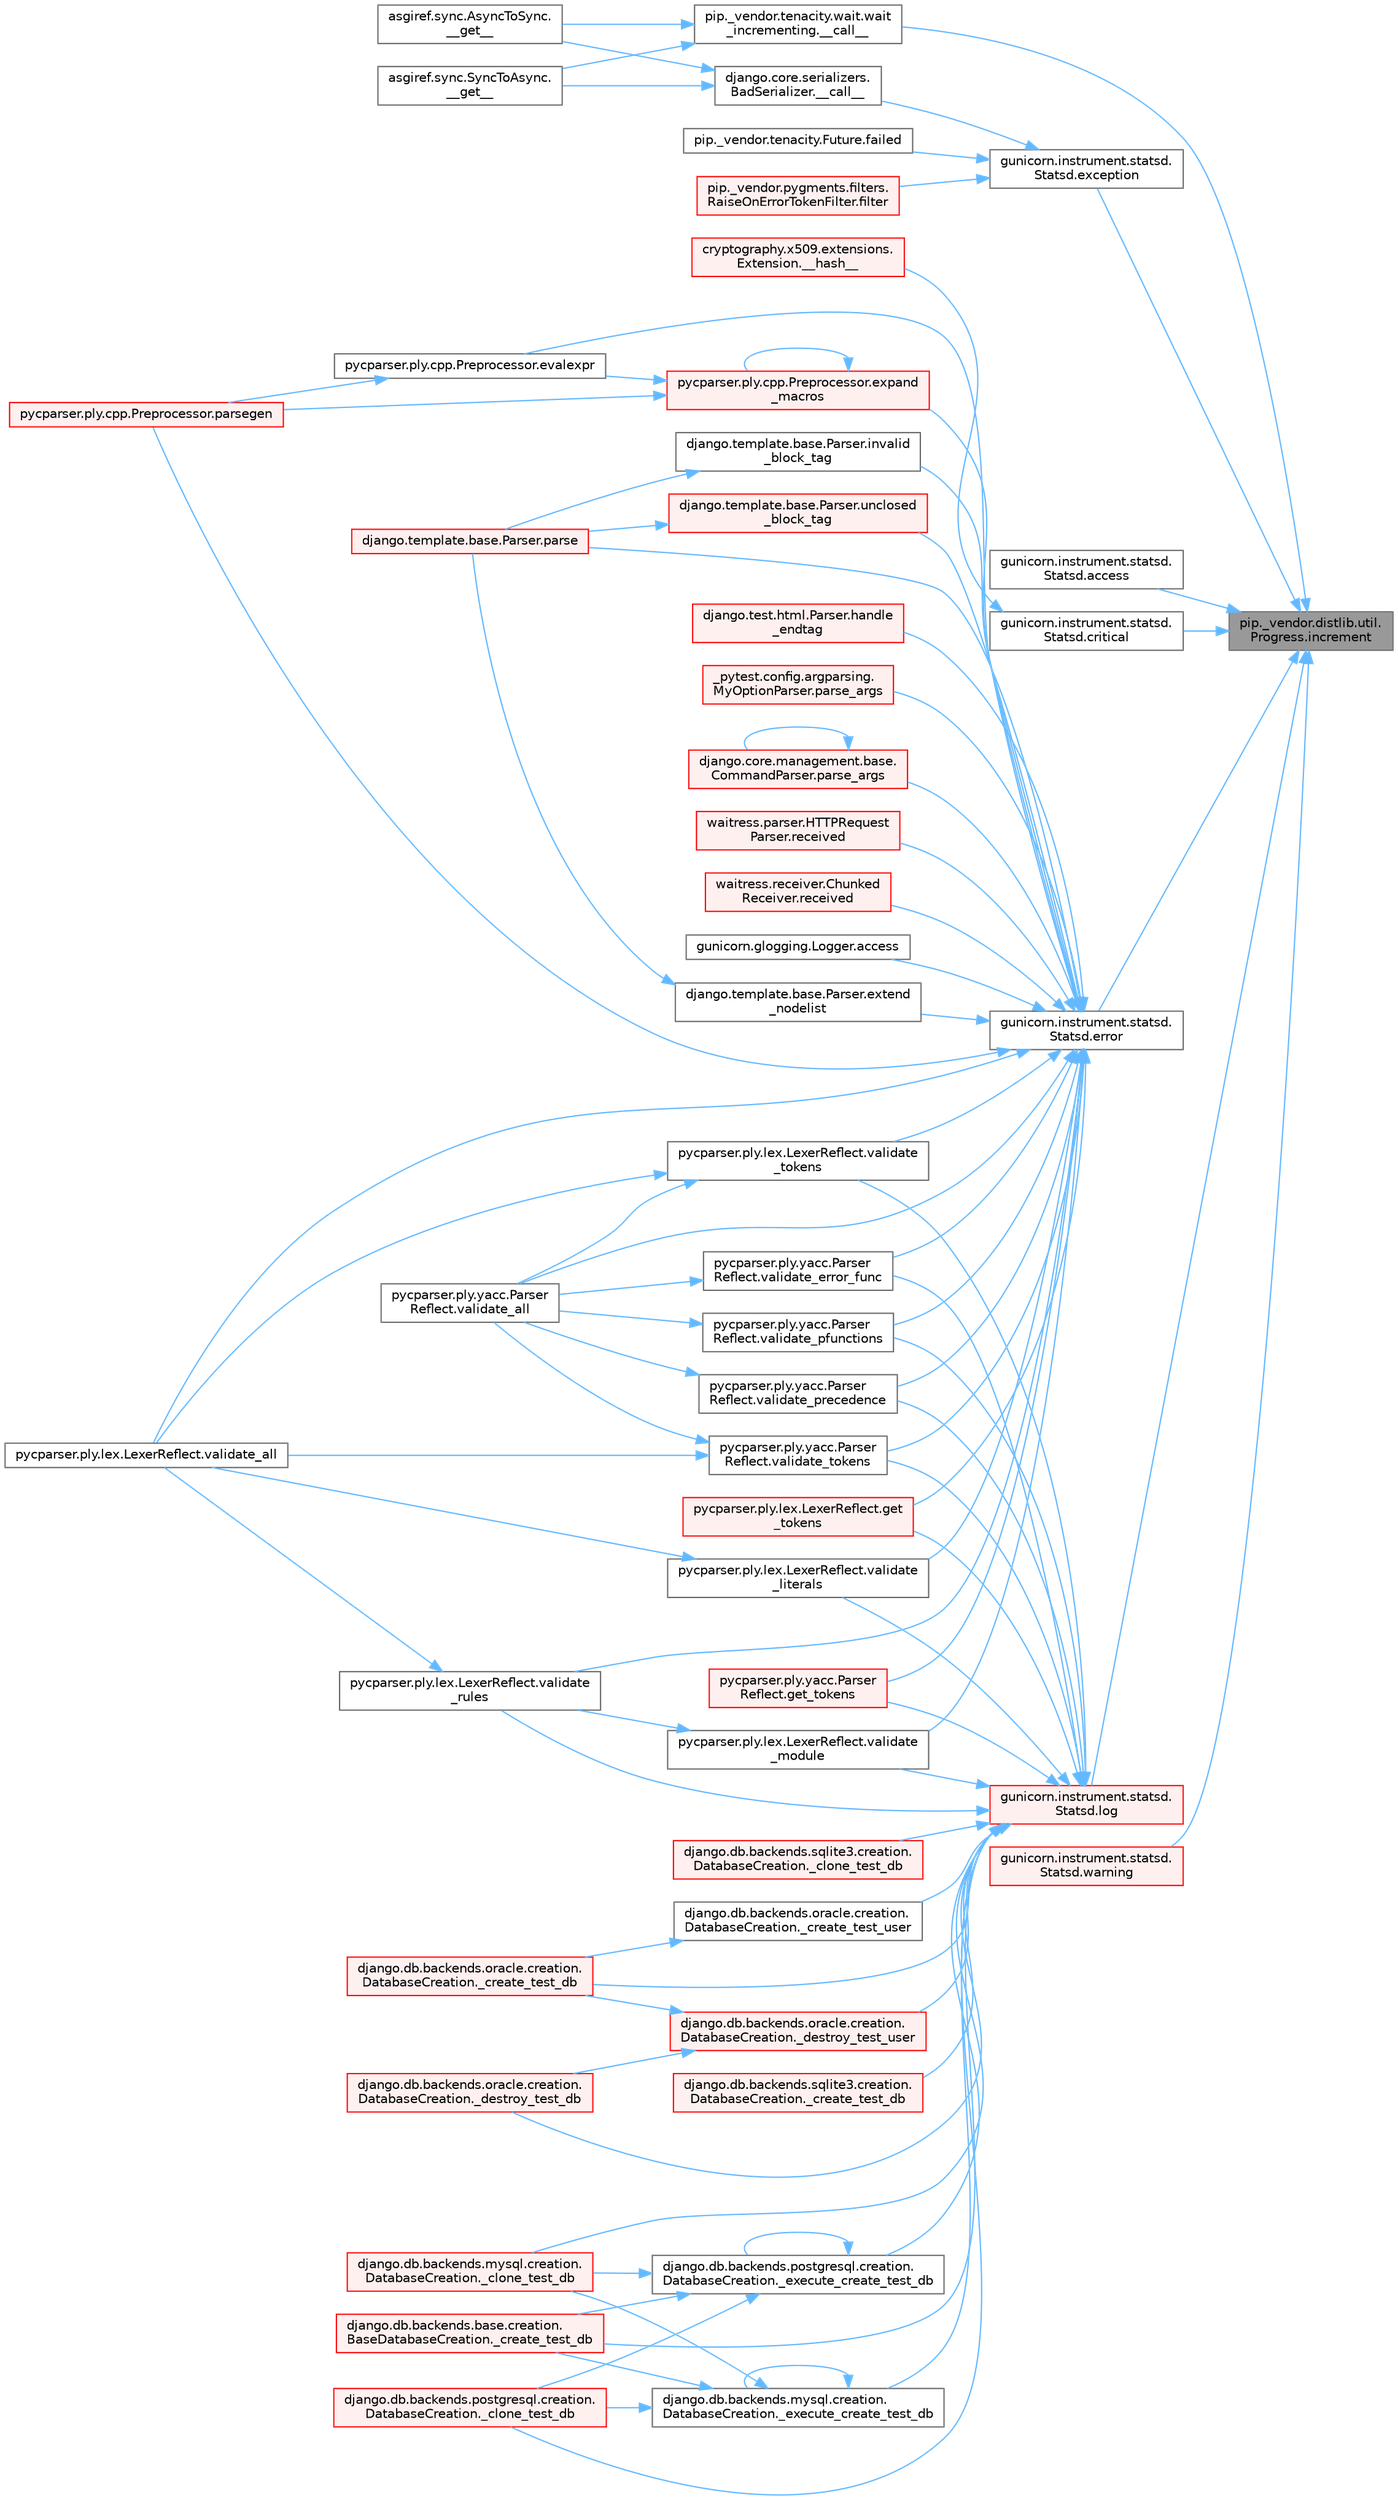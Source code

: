 digraph "pip._vendor.distlib.util.Progress.increment"
{
 // LATEX_PDF_SIZE
  bgcolor="transparent";
  edge [fontname=Helvetica,fontsize=10,labelfontname=Helvetica,labelfontsize=10];
  node [fontname=Helvetica,fontsize=10,shape=box,height=0.2,width=0.4];
  rankdir="RL";
  Node1 [id="Node000001",label="pip._vendor.distlib.util.\lProgress.increment",height=0.2,width=0.4,color="gray40", fillcolor="grey60", style="filled", fontcolor="black",tooltip=" "];
  Node1 -> Node2 [id="edge1_Node000001_Node000002",dir="back",color="steelblue1",style="solid",tooltip=" "];
  Node2 [id="Node000002",label="pip._vendor.tenacity.wait.wait\l_incrementing.__call__",height=0.2,width=0.4,color="grey40", fillcolor="white", style="filled",URL="$classpip_1_1__vendor_1_1tenacity_1_1wait_1_1wait__incrementing.html#af47b0264325b86a85aa5cfd3b59a28cf",tooltip=" "];
  Node2 -> Node3 [id="edge2_Node000002_Node000003",dir="back",color="steelblue1",style="solid",tooltip=" "];
  Node3 [id="Node000003",label="asgiref.sync.AsyncToSync.\l__get__",height=0.2,width=0.4,color="grey40", fillcolor="white", style="filled",URL="$classasgiref_1_1sync_1_1_async_to_sync.html#a23e9ef7a73da98dad9e3f4e65846969b",tooltip=" "];
  Node2 -> Node4 [id="edge3_Node000002_Node000004",dir="back",color="steelblue1",style="solid",tooltip=" "];
  Node4 [id="Node000004",label="asgiref.sync.SyncToAsync.\l__get__",height=0.2,width=0.4,color="grey40", fillcolor="white", style="filled",URL="$classasgiref_1_1sync_1_1_sync_to_async.html#aebdfbe3f01079a529fd2f39810597381",tooltip=" "];
  Node1 -> Node5 [id="edge4_Node000001_Node000005",dir="back",color="steelblue1",style="solid",tooltip=" "];
  Node5 [id="Node000005",label="gunicorn.instrument.statsd.\lStatsd.access",height=0.2,width=0.4,color="grey40", fillcolor="white", style="filled",URL="$classgunicorn_1_1instrument_1_1statsd_1_1_statsd.html#a54238bd99ae3e429bb3efdae3a79e8e6",tooltip=" "];
  Node1 -> Node6 [id="edge5_Node000001_Node000006",dir="back",color="steelblue1",style="solid",tooltip=" "];
  Node6 [id="Node000006",label="gunicorn.instrument.statsd.\lStatsd.critical",height=0.2,width=0.4,color="grey40", fillcolor="white", style="filled",URL="$classgunicorn_1_1instrument_1_1statsd_1_1_statsd.html#a6a14e36bb7c86f86aa200f1ba8234786",tooltip=" "];
  Node6 -> Node7 [id="edge6_Node000006_Node000007",dir="back",color="steelblue1",style="solid",tooltip=" "];
  Node7 [id="Node000007",label="cryptography.x509.extensions.\lExtension.__hash__",height=0.2,width=0.4,color="red", fillcolor="#FFF0F0", style="filled",URL="$classcryptography_1_1x509_1_1extensions_1_1_extension.html#a7744510faba9373c947790041c25021e",tooltip=" "];
  Node1 -> Node18 [id="edge7_Node000001_Node000018",dir="back",color="steelblue1",style="solid",tooltip=" "];
  Node18 [id="Node000018",label="gunicorn.instrument.statsd.\lStatsd.error",height=0.2,width=0.4,color="grey40", fillcolor="white", style="filled",URL="$classgunicorn_1_1instrument_1_1statsd_1_1_statsd.html#a00ca379c910e5842719e48e617504c12",tooltip=" "];
  Node18 -> Node19 [id="edge8_Node000018_Node000019",dir="back",color="steelblue1",style="solid",tooltip=" "];
  Node19 [id="Node000019",label="gunicorn.glogging.Logger.access",height=0.2,width=0.4,color="grey40", fillcolor="white", style="filled",URL="$classgunicorn_1_1glogging_1_1_logger.html#a3b9fcb2cb9d7803a849f41d52df08b4b",tooltip=" "];
  Node18 -> Node20 [id="edge9_Node000018_Node000020",dir="back",color="steelblue1",style="solid",tooltip=" "];
  Node20 [id="Node000020",label="pycparser.ply.cpp.Preprocessor.evalexpr",height=0.2,width=0.4,color="grey40", fillcolor="white", style="filled",URL="$classpycparser_1_1ply_1_1cpp_1_1_preprocessor.html#a3c16ad6c28242d1214d20158b02ecabd",tooltip=" "];
  Node20 -> Node21 [id="edge10_Node000020_Node000021",dir="back",color="steelblue1",style="solid",tooltip=" "];
  Node21 [id="Node000021",label="pycparser.ply.cpp.Preprocessor.parsegen",height=0.2,width=0.4,color="red", fillcolor="#FFF0F0", style="filled",URL="$classpycparser_1_1ply_1_1cpp_1_1_preprocessor.html#aad71ed64ebab07f9eafb0b36f9108723",tooltip=" "];
  Node18 -> Node1556 [id="edge11_Node000018_Node001556",dir="back",color="steelblue1",style="solid",tooltip=" "];
  Node1556 [id="Node001556",label="pycparser.ply.cpp.Preprocessor.expand\l_macros",height=0.2,width=0.4,color="red", fillcolor="#FFF0F0", style="filled",URL="$classpycparser_1_1ply_1_1cpp_1_1_preprocessor.html#a4ac7e926ac9f68ef96f58e704a570d42",tooltip=" "];
  Node1556 -> Node20 [id="edge12_Node001556_Node000020",dir="back",color="steelblue1",style="solid",tooltip=" "];
  Node1556 -> Node1556 [id="edge13_Node001556_Node001556",dir="back",color="steelblue1",style="solid",tooltip=" "];
  Node1556 -> Node21 [id="edge14_Node001556_Node000021",dir="back",color="steelblue1",style="solid",tooltip=" "];
  Node18 -> Node1558 [id="edge15_Node000018_Node001558",dir="back",color="steelblue1",style="solid",tooltip=" "];
  Node1558 [id="Node001558",label="django.template.base.Parser.extend\l_nodelist",height=0.2,width=0.4,color="grey40", fillcolor="white", style="filled",URL="$classdjango_1_1template_1_1base_1_1_parser.html#a18cc3b61dee227ebe679d5a97e219f55",tooltip=" "];
  Node1558 -> Node1559 [id="edge16_Node001558_Node001559",dir="back",color="steelblue1",style="solid",tooltip=" "];
  Node1559 [id="Node001559",label="django.template.base.Parser.parse",height=0.2,width=0.4,color="red", fillcolor="#FFF0F0", style="filled",URL="$classdjango_1_1template_1_1base_1_1_parser.html#adf49a6d849c5bc731f4dcd79bbd13e52",tooltip=" "];
  Node18 -> Node1566 [id="edge17_Node000018_Node001566",dir="back",color="steelblue1",style="solid",tooltip=" "];
  Node1566 [id="Node001566",label="pycparser.ply.lex.LexerReflect.get\l_tokens",height=0.2,width=0.4,color="red", fillcolor="#FFF0F0", style="filled",URL="$classpycparser_1_1ply_1_1lex_1_1_lexer_reflect.html#a10983bce282c9b55abb82ce3807c6286",tooltip=" "];
  Node18 -> Node1568 [id="edge18_Node000018_Node001568",dir="back",color="steelblue1",style="solid",tooltip=" "];
  Node1568 [id="Node001568",label="pycparser.ply.yacc.Parser\lReflect.get_tokens",height=0.2,width=0.4,color="red", fillcolor="#FFF0F0", style="filled",URL="$classpycparser_1_1ply_1_1yacc_1_1_parser_reflect.html#a32a8391d1552f74d1fd812eec68dc908",tooltip=" "];
  Node18 -> Node1569 [id="edge19_Node000018_Node001569",dir="back",color="steelblue1",style="solid",tooltip=" "];
  Node1569 [id="Node001569",label="django.test.html.Parser.handle\l_endtag",height=0.2,width=0.4,color="red", fillcolor="#FFF0F0", style="filled",URL="$classdjango_1_1test_1_1html_1_1_parser.html#a884b3359f3c54327e1eb7315d24e003d",tooltip=" "];
  Node18 -> Node1571 [id="edge20_Node000018_Node001571",dir="back",color="steelblue1",style="solid",tooltip=" "];
  Node1571 [id="Node001571",label="django.template.base.Parser.invalid\l_block_tag",height=0.2,width=0.4,color="grey40", fillcolor="white", style="filled",URL="$classdjango_1_1template_1_1base_1_1_parser.html#ad5b5b4e7969f94be4891ad344fb51af5",tooltip=" "];
  Node1571 -> Node1559 [id="edge21_Node001571_Node001559",dir="back",color="steelblue1",style="solid",tooltip=" "];
  Node18 -> Node1559 [id="edge22_Node000018_Node001559",dir="back",color="steelblue1",style="solid",tooltip=" "];
  Node18 -> Node1572 [id="edge23_Node000018_Node001572",dir="back",color="steelblue1",style="solid",tooltip=" "];
  Node1572 [id="Node001572",label="_pytest.config.argparsing.\lMyOptionParser.parse_args",height=0.2,width=0.4,color="red", fillcolor="#FFF0F0", style="filled",URL="$class__pytest_1_1config_1_1argparsing_1_1_my_option_parser.html#ab9c41ef7aa3563347d264f1b7a8a1a66",tooltip=" "];
  Node18 -> Node1575 [id="edge24_Node000018_Node001575",dir="back",color="steelblue1",style="solid",tooltip=" "];
  Node1575 [id="Node001575",label="django.core.management.base.\lCommandParser.parse_args",height=0.2,width=0.4,color="red", fillcolor="#FFF0F0", style="filled",URL="$classdjango_1_1core_1_1management_1_1base_1_1_command_parser.html#a3bfc67243196388c65ea6d0755637db5",tooltip=" "];
  Node1575 -> Node1575 [id="edge25_Node001575_Node001575",dir="back",color="steelblue1",style="solid",tooltip=" "];
  Node18 -> Node21 [id="edge26_Node000018_Node000021",dir="back",color="steelblue1",style="solid",tooltip=" "];
  Node18 -> Node1576 [id="edge27_Node000018_Node001576",dir="back",color="steelblue1",style="solid",tooltip=" "];
  Node1576 [id="Node001576",label="waitress.parser.HTTPRequest\lParser.received",height=0.2,width=0.4,color="red", fillcolor="#FFF0F0", style="filled",URL="$classwaitress_1_1parser_1_1_h_t_t_p_request_parser.html#a37aaf6b973fa4959ae4fe6fe4048fc24",tooltip=" "];
  Node18 -> Node1577 [id="edge28_Node000018_Node001577",dir="back",color="steelblue1",style="solid",tooltip=" "];
  Node1577 [id="Node001577",label="waitress.receiver.Chunked\lReceiver.received",height=0.2,width=0.4,color="red", fillcolor="#FFF0F0", style="filled",URL="$classwaitress_1_1receiver_1_1_chunked_receiver.html#a560337d435bad205b28d765329a3d9e0",tooltip=" "];
  Node18 -> Node1578 [id="edge29_Node000018_Node001578",dir="back",color="steelblue1",style="solid",tooltip=" "];
  Node1578 [id="Node001578",label="django.template.base.Parser.unclosed\l_block_tag",height=0.2,width=0.4,color="red", fillcolor="#FFF0F0", style="filled",URL="$classdjango_1_1template_1_1base_1_1_parser.html#a5ee190e13908db0573b7687deb43b639",tooltip=" "];
  Node1578 -> Node1559 [id="edge30_Node001578_Node001559",dir="back",color="steelblue1",style="solid",tooltip=" "];
  Node18 -> Node1580 [id="edge31_Node000018_Node001580",dir="back",color="steelblue1",style="solid",tooltip=" "];
  Node1580 [id="Node001580",label="pycparser.ply.lex.LexerReflect.validate_all",height=0.2,width=0.4,color="grey40", fillcolor="white", style="filled",URL="$classpycparser_1_1ply_1_1lex_1_1_lexer_reflect.html#a218bcca937278cc45093167729bfb7ac",tooltip=" "];
  Node18 -> Node1521 [id="edge32_Node000018_Node001521",dir="back",color="steelblue1",style="solid",tooltip=" "];
  Node1521 [id="Node001521",label="pycparser.ply.yacc.Parser\lReflect.validate_all",height=0.2,width=0.4,color="grey40", fillcolor="white", style="filled",URL="$classpycparser_1_1ply_1_1yacc_1_1_parser_reflect.html#a96ac0824424f670c89156918f699b845",tooltip=" "];
  Node18 -> Node1581 [id="edge33_Node000018_Node001581",dir="back",color="steelblue1",style="solid",tooltip=" "];
  Node1581 [id="Node001581",label="pycparser.ply.yacc.Parser\lReflect.validate_error_func",height=0.2,width=0.4,color="grey40", fillcolor="white", style="filled",URL="$classpycparser_1_1ply_1_1yacc_1_1_parser_reflect.html#abb7904164b127d4246ed5a91ddf741a8",tooltip=" "];
  Node1581 -> Node1521 [id="edge34_Node001581_Node001521",dir="back",color="steelblue1",style="solid",tooltip=" "];
  Node18 -> Node1582 [id="edge35_Node000018_Node001582",dir="back",color="steelblue1",style="solid",tooltip=" "];
  Node1582 [id="Node001582",label="pycparser.ply.lex.LexerReflect.validate\l_literals",height=0.2,width=0.4,color="grey40", fillcolor="white", style="filled",URL="$classpycparser_1_1ply_1_1lex_1_1_lexer_reflect.html#a7797d2874e80da683e656d5ba97f4a11",tooltip=" "];
  Node1582 -> Node1580 [id="edge36_Node001582_Node001580",dir="back",color="steelblue1",style="solid",tooltip=" "];
  Node18 -> Node1583 [id="edge37_Node000018_Node001583",dir="back",color="steelblue1",style="solid",tooltip=" "];
  Node1583 [id="Node001583",label="pycparser.ply.lex.LexerReflect.validate\l_module",height=0.2,width=0.4,color="grey40", fillcolor="white", style="filled",URL="$classpycparser_1_1ply_1_1lex_1_1_lexer_reflect.html#ac4c78bbfe7d389bff02bd7fb7222d4f9",tooltip=" "];
  Node1583 -> Node1584 [id="edge38_Node001583_Node001584",dir="back",color="steelblue1",style="solid",tooltip=" "];
  Node1584 [id="Node001584",label="pycparser.ply.lex.LexerReflect.validate\l_rules",height=0.2,width=0.4,color="grey40", fillcolor="white", style="filled",URL="$classpycparser_1_1ply_1_1lex_1_1_lexer_reflect.html#a16c717b08e8dfb81b432995308be295a",tooltip=" "];
  Node1584 -> Node1580 [id="edge39_Node001584_Node001580",dir="back",color="steelblue1",style="solid",tooltip=" "];
  Node18 -> Node1585 [id="edge40_Node000018_Node001585",dir="back",color="steelblue1",style="solid",tooltip=" "];
  Node1585 [id="Node001585",label="pycparser.ply.yacc.Parser\lReflect.validate_pfunctions",height=0.2,width=0.4,color="grey40", fillcolor="white", style="filled",URL="$classpycparser_1_1ply_1_1yacc_1_1_parser_reflect.html#ad6caed0ceb47c1d26816271401d68b32",tooltip=" "];
  Node1585 -> Node1521 [id="edge41_Node001585_Node001521",dir="back",color="steelblue1",style="solid",tooltip=" "];
  Node18 -> Node1586 [id="edge42_Node000018_Node001586",dir="back",color="steelblue1",style="solid",tooltip=" "];
  Node1586 [id="Node001586",label="pycparser.ply.yacc.Parser\lReflect.validate_precedence",height=0.2,width=0.4,color="grey40", fillcolor="white", style="filled",URL="$classpycparser_1_1ply_1_1yacc_1_1_parser_reflect.html#a21d35acc015ce3c629247dc491dd9d20",tooltip=" "];
  Node1586 -> Node1521 [id="edge43_Node001586_Node001521",dir="back",color="steelblue1",style="solid",tooltip=" "];
  Node18 -> Node1584 [id="edge44_Node000018_Node001584",dir="back",color="steelblue1",style="solid",tooltip=" "];
  Node18 -> Node1587 [id="edge45_Node000018_Node001587",dir="back",color="steelblue1",style="solid",tooltip=" "];
  Node1587 [id="Node001587",label="pycparser.ply.lex.LexerReflect.validate\l_tokens",height=0.2,width=0.4,color="grey40", fillcolor="white", style="filled",URL="$classpycparser_1_1ply_1_1lex_1_1_lexer_reflect.html#a4bdc9e539877f748edefcd978105615b",tooltip=" "];
  Node1587 -> Node1580 [id="edge46_Node001587_Node001580",dir="back",color="steelblue1",style="solid",tooltip=" "];
  Node1587 -> Node1521 [id="edge47_Node001587_Node001521",dir="back",color="steelblue1",style="solid",tooltip=" "];
  Node18 -> Node1588 [id="edge48_Node000018_Node001588",dir="back",color="steelblue1",style="solid",tooltip=" "];
  Node1588 [id="Node001588",label="pycparser.ply.yacc.Parser\lReflect.validate_tokens",height=0.2,width=0.4,color="grey40", fillcolor="white", style="filled",URL="$classpycparser_1_1ply_1_1yacc_1_1_parser_reflect.html#a8fc22ab3debc6125e0b5cd26910f94f4",tooltip=" "];
  Node1588 -> Node1580 [id="edge49_Node001588_Node001580",dir="back",color="steelblue1",style="solid",tooltip=" "];
  Node1588 -> Node1521 [id="edge50_Node001588_Node001521",dir="back",color="steelblue1",style="solid",tooltip=" "];
  Node1 -> Node459 [id="edge51_Node000001_Node000459",dir="back",color="steelblue1",style="solid",tooltip=" "];
  Node459 [id="Node000459",label="gunicorn.instrument.statsd.\lStatsd.exception",height=0.2,width=0.4,color="grey40", fillcolor="white", style="filled",URL="$classgunicorn_1_1instrument_1_1statsd_1_1_statsd.html#adb608a3f95da3d6e3a9c000265fd866b",tooltip=" "];
  Node459 -> Node460 [id="edge52_Node000459_Node000460",dir="back",color="steelblue1",style="solid",tooltip=" "];
  Node460 [id="Node000460",label="django.core.serializers.\lBadSerializer.__call__",height=0.2,width=0.4,color="grey40", fillcolor="white", style="filled",URL="$classdjango_1_1core_1_1serializers_1_1_bad_serializer.html#a6e73e3ac062790cfce2cf052525ec528",tooltip=" "];
  Node460 -> Node3 [id="edge53_Node000460_Node000003",dir="back",color="steelblue1",style="solid",tooltip=" "];
  Node460 -> Node4 [id="edge54_Node000460_Node000004",dir="back",color="steelblue1",style="solid",tooltip=" "];
  Node459 -> Node461 [id="edge55_Node000459_Node000461",dir="back",color="steelblue1",style="solid",tooltip=" "];
  Node461 [id="Node000461",label="pip._vendor.tenacity.Future.failed",height=0.2,width=0.4,color="grey40", fillcolor="white", style="filled",URL="$classpip_1_1__vendor_1_1tenacity_1_1_future.html#affa139740865e503ef9e4b87a38c0657",tooltip=" "];
  Node459 -> Node462 [id="edge56_Node000459_Node000462",dir="back",color="steelblue1",style="solid",tooltip=" "];
  Node462 [id="Node000462",label="pip._vendor.pygments.filters.\lRaiseOnErrorTokenFilter.filter",height=0.2,width=0.4,color="red", fillcolor="#FFF0F0", style="filled",URL="$classpip_1_1__vendor_1_1pygments_1_1filters_1_1_raise_on_error_token_filter.html#aacf420bb16c8d3a430b88e78ee35b253",tooltip=" "];
  Node1 -> Node2908 [id="edge57_Node000001_Node002908",dir="back",color="steelblue1",style="solid",tooltip=" "];
  Node2908 [id="Node002908",label="gunicorn.instrument.statsd.\lStatsd.log",height=0.2,width=0.4,color="red", fillcolor="#FFF0F0", style="filled",URL="$classgunicorn_1_1instrument_1_1statsd_1_1_statsd.html#ab99145cf0b7c66dbcebcbdcbd44b4953",tooltip=" "];
  Node2908 -> Node375 [id="edge58_Node002908_Node000375",dir="back",color="steelblue1",style="solid",tooltip=" "];
  Node375 [id="Node000375",label="django.db.backends.mysql.creation.\lDatabaseCreation._clone_test_db",height=0.2,width=0.4,color="red", fillcolor="#FFF0F0", style="filled",URL="$classdjango_1_1db_1_1backends_1_1mysql_1_1creation_1_1_database_creation.html#ab4d99b6a9b6a81141d0fba9440d91619",tooltip=" "];
  Node2908 -> Node377 [id="edge59_Node002908_Node000377",dir="back",color="steelblue1",style="solid",tooltip=" "];
  Node377 [id="Node000377",label="django.db.backends.postgresql.creation.\lDatabaseCreation._clone_test_db",height=0.2,width=0.4,color="red", fillcolor="#FFF0F0", style="filled",URL="$classdjango_1_1db_1_1backends_1_1postgresql_1_1creation_1_1_database_creation.html#ab57e8a2ba94a8a4888fd435036b4c322",tooltip=" "];
  Node2908 -> Node378 [id="edge60_Node002908_Node000378",dir="back",color="steelblue1",style="solid",tooltip=" "];
  Node378 [id="Node000378",label="django.db.backends.sqlite3.creation.\lDatabaseCreation._clone_test_db",height=0.2,width=0.4,color="red", fillcolor="#FFF0F0", style="filled",URL="$classdjango_1_1db_1_1backends_1_1sqlite3_1_1creation_1_1_database_creation.html#a43a28bd11187e2b0677fd0be7643387b",tooltip=" "];
  Node2908 -> Node379 [id="edge61_Node002908_Node000379",dir="back",color="steelblue1",style="solid",tooltip=" "];
  Node379 [id="Node000379",label="django.db.backends.base.creation.\lBaseDatabaseCreation._create_test_db",height=0.2,width=0.4,color="red", fillcolor="#FFF0F0", style="filled",URL="$classdjango_1_1db_1_1backends_1_1base_1_1creation_1_1_base_database_creation.html#a3782aff49b95503af2f0e518a10dc22d",tooltip=" "];
  Node2908 -> Node381 [id="edge62_Node002908_Node000381",dir="back",color="steelblue1",style="solid",tooltip=" "];
  Node381 [id="Node000381",label="django.db.backends.oracle.creation.\lDatabaseCreation._create_test_db",height=0.2,width=0.4,color="red", fillcolor="#FFF0F0", style="filled",URL="$classdjango_1_1db_1_1backends_1_1oracle_1_1creation_1_1_database_creation.html#aea03f2099a0f6691226755c6b60c133f",tooltip=" "];
  Node2908 -> Node382 [id="edge63_Node002908_Node000382",dir="back",color="steelblue1",style="solid",tooltip=" "];
  Node382 [id="Node000382",label="django.db.backends.sqlite3.creation.\lDatabaseCreation._create_test_db",height=0.2,width=0.4,color="red", fillcolor="#FFF0F0", style="filled",URL="$classdjango_1_1db_1_1backends_1_1sqlite3_1_1creation_1_1_database_creation.html#a67d2c057a1e604f78b379e63cd6bff28",tooltip=" "];
  Node2908 -> Node383 [id="edge64_Node002908_Node000383",dir="back",color="steelblue1",style="solid",tooltip=" "];
  Node383 [id="Node000383",label="django.db.backends.oracle.creation.\lDatabaseCreation._create_test_user",height=0.2,width=0.4,color="grey40", fillcolor="white", style="filled",URL="$classdjango_1_1db_1_1backends_1_1oracle_1_1creation_1_1_database_creation.html#a59ea754a7f0af2c6d24086c033e1a0dd",tooltip=" "];
  Node383 -> Node381 [id="edge65_Node000383_Node000381",dir="back",color="steelblue1",style="solid",tooltip=" "];
  Node2908 -> Node384 [id="edge66_Node002908_Node000384",dir="back",color="steelblue1",style="solid",tooltip=" "];
  Node384 [id="Node000384",label="django.db.backends.oracle.creation.\lDatabaseCreation._destroy_test_db",height=0.2,width=0.4,color="red", fillcolor="#FFF0F0", style="filled",URL="$classdjango_1_1db_1_1backends_1_1oracle_1_1creation_1_1_database_creation.html#a08dd28500eb796fba820014d705845e1",tooltip=" "];
  Node2908 -> Node386 [id="edge67_Node002908_Node000386",dir="back",color="steelblue1",style="solid",tooltip=" "];
  Node386 [id="Node000386",label="django.db.backends.oracle.creation.\lDatabaseCreation._destroy_test_user",height=0.2,width=0.4,color="red", fillcolor="#FFF0F0", style="filled",URL="$classdjango_1_1db_1_1backends_1_1oracle_1_1creation_1_1_database_creation.html#ac5b566d811b2dcccb9c6c125486ec8b9",tooltip=" "];
  Node386 -> Node381 [id="edge68_Node000386_Node000381",dir="back",color="steelblue1",style="solid",tooltip=" "];
  Node386 -> Node384 [id="edge69_Node000386_Node000384",dir="back",color="steelblue1",style="solid",tooltip=" "];
  Node2908 -> Node388 [id="edge70_Node002908_Node000388",dir="back",color="steelblue1",style="solid",tooltip=" "];
  Node388 [id="Node000388",label="django.db.backends.mysql.creation.\lDatabaseCreation._execute_create_test_db",height=0.2,width=0.4,color="grey40", fillcolor="white", style="filled",URL="$classdjango_1_1db_1_1backends_1_1mysql_1_1creation_1_1_database_creation.html#ab42ab74c9087be175aad845aec9d4160",tooltip=" "];
  Node388 -> Node375 [id="edge71_Node000388_Node000375",dir="back",color="steelblue1",style="solid",tooltip=" "];
  Node388 -> Node377 [id="edge72_Node000388_Node000377",dir="back",color="steelblue1",style="solid",tooltip=" "];
  Node388 -> Node379 [id="edge73_Node000388_Node000379",dir="back",color="steelblue1",style="solid",tooltip=" "];
  Node388 -> Node388 [id="edge74_Node000388_Node000388",dir="back",color="steelblue1",style="solid",tooltip=" "];
  Node2908 -> Node389 [id="edge75_Node002908_Node000389",dir="back",color="steelblue1",style="solid",tooltip=" "];
  Node389 [id="Node000389",label="django.db.backends.postgresql.creation.\lDatabaseCreation._execute_create_test_db",height=0.2,width=0.4,color="grey40", fillcolor="white", style="filled",URL="$classdjango_1_1db_1_1backends_1_1postgresql_1_1creation_1_1_database_creation.html#a8c9e9502a3370ff7f46e7982b1ace1ec",tooltip=" "];
  Node389 -> Node375 [id="edge76_Node000389_Node000375",dir="back",color="steelblue1",style="solid",tooltip=" "];
  Node389 -> Node377 [id="edge77_Node000389_Node000377",dir="back",color="steelblue1",style="solid",tooltip=" "];
  Node389 -> Node379 [id="edge78_Node000389_Node000379",dir="back",color="steelblue1",style="solid",tooltip=" "];
  Node389 -> Node389 [id="edge79_Node000389_Node000389",dir="back",color="steelblue1",style="solid",tooltip=" "];
  Node2908 -> Node1566 [id="edge80_Node002908_Node001566",dir="back",color="steelblue1",style="solid",tooltip=" "];
  Node2908 -> Node1568 [id="edge81_Node002908_Node001568",dir="back",color="steelblue1",style="solid",tooltip=" "];
  Node2908 -> Node1581 [id="edge82_Node002908_Node001581",dir="back",color="steelblue1",style="solid",tooltip=" "];
  Node2908 -> Node1582 [id="edge83_Node002908_Node001582",dir="back",color="steelblue1",style="solid",tooltip=" "];
  Node2908 -> Node1583 [id="edge84_Node002908_Node001583",dir="back",color="steelblue1",style="solid",tooltip=" "];
  Node2908 -> Node1585 [id="edge85_Node002908_Node001585",dir="back",color="steelblue1",style="solid",tooltip=" "];
  Node2908 -> Node1586 [id="edge86_Node002908_Node001586",dir="back",color="steelblue1",style="solid",tooltip=" "];
  Node2908 -> Node1584 [id="edge87_Node002908_Node001584",dir="back",color="steelblue1",style="solid",tooltip=" "];
  Node2908 -> Node1587 [id="edge88_Node002908_Node001587",dir="back",color="steelblue1",style="solid",tooltip=" "];
  Node2908 -> Node1588 [id="edge89_Node002908_Node001588",dir="back",color="steelblue1",style="solid",tooltip=" "];
  Node1 -> Node2948 [id="edge90_Node000001_Node002948",dir="back",color="steelblue1",style="solid",tooltip=" "];
  Node2948 [id="Node002948",label="gunicorn.instrument.statsd.\lStatsd.warning",height=0.2,width=0.4,color="red", fillcolor="#FFF0F0", style="filled",URL="$classgunicorn_1_1instrument_1_1statsd_1_1_statsd.html#a4b25361c9be113a5555acee1dd23fc61",tooltip=" "];
}
